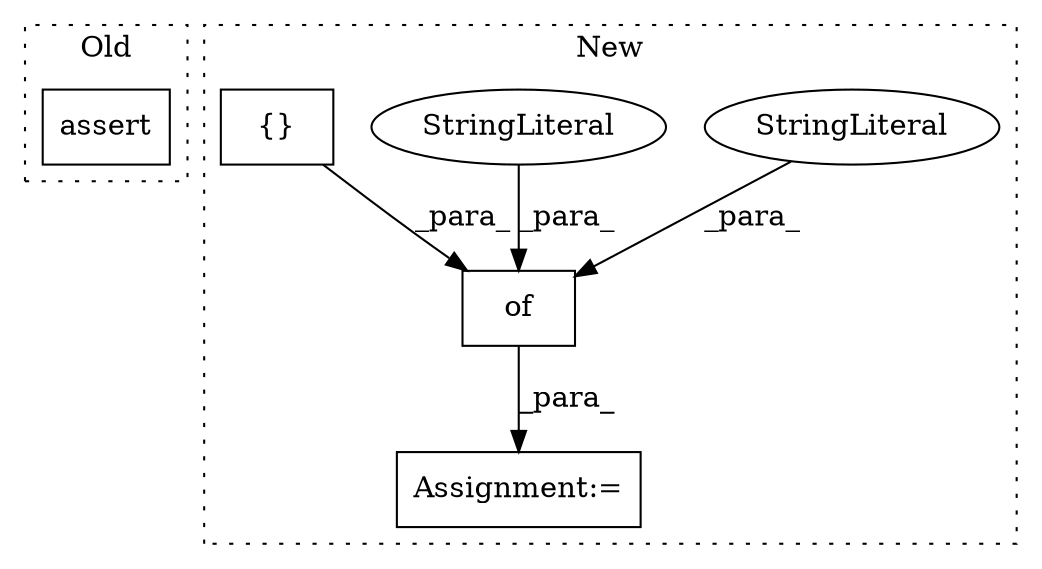 digraph G {
subgraph cluster0 {
1 [label="assert" a="32" s="2447,2535" l="12,1" shape="box"];
label = "Old";
style="dotted";
}
subgraph cluster1 {
2 [label="of" a="32" s="2321,2373" l="3,1" shape="box"];
3 [label="StringLiteral" a="45" s="2351" l="7" shape="ellipse"];
4 [label="Assignment:=" a="7" s="2299" l="1" shape="box"];
5 [label="StringLiteral" a="45" s="2324" l="5" shape="ellipse"];
6 [label="{}" a="4" s="2368,2372" l="1,1" shape="box"];
label = "New";
style="dotted";
}
2 -> 4 [label="_para_"];
3 -> 2 [label="_para_"];
5 -> 2 [label="_para_"];
6 -> 2 [label="_para_"];
}